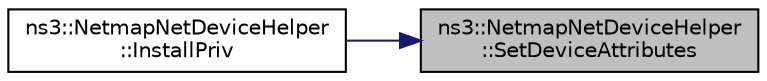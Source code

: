 digraph "ns3::NetmapNetDeviceHelper::SetDeviceAttributes"
{
 // LATEX_PDF_SIZE
  edge [fontname="Helvetica",fontsize="10",labelfontname="Helvetica",labelfontsize="10"];
  node [fontname="Helvetica",fontsize="10",shape=record];
  rankdir="RL";
  Node1 [label="ns3::NetmapNetDeviceHelper\l::SetDeviceAttributes",height=0.2,width=0.4,color="black", fillcolor="grey75", style="filled", fontcolor="black",tooltip="Sets device flags and MTU."];
  Node1 -> Node2 [dir="back",color="midnightblue",fontsize="10",style="solid",fontname="Helvetica"];
  Node2 [label="ns3::NetmapNetDeviceHelper\l::InstallPriv",height=0.2,width=0.4,color="black", fillcolor="white", style="filled",URL="$classns3_1_1_netmap_net_device_helper.html#a1330830790a108f1ebcdf8e9f7319b89",tooltip="This method creates an ns3::FdNetDevice attached to a physical network interface."];
}
